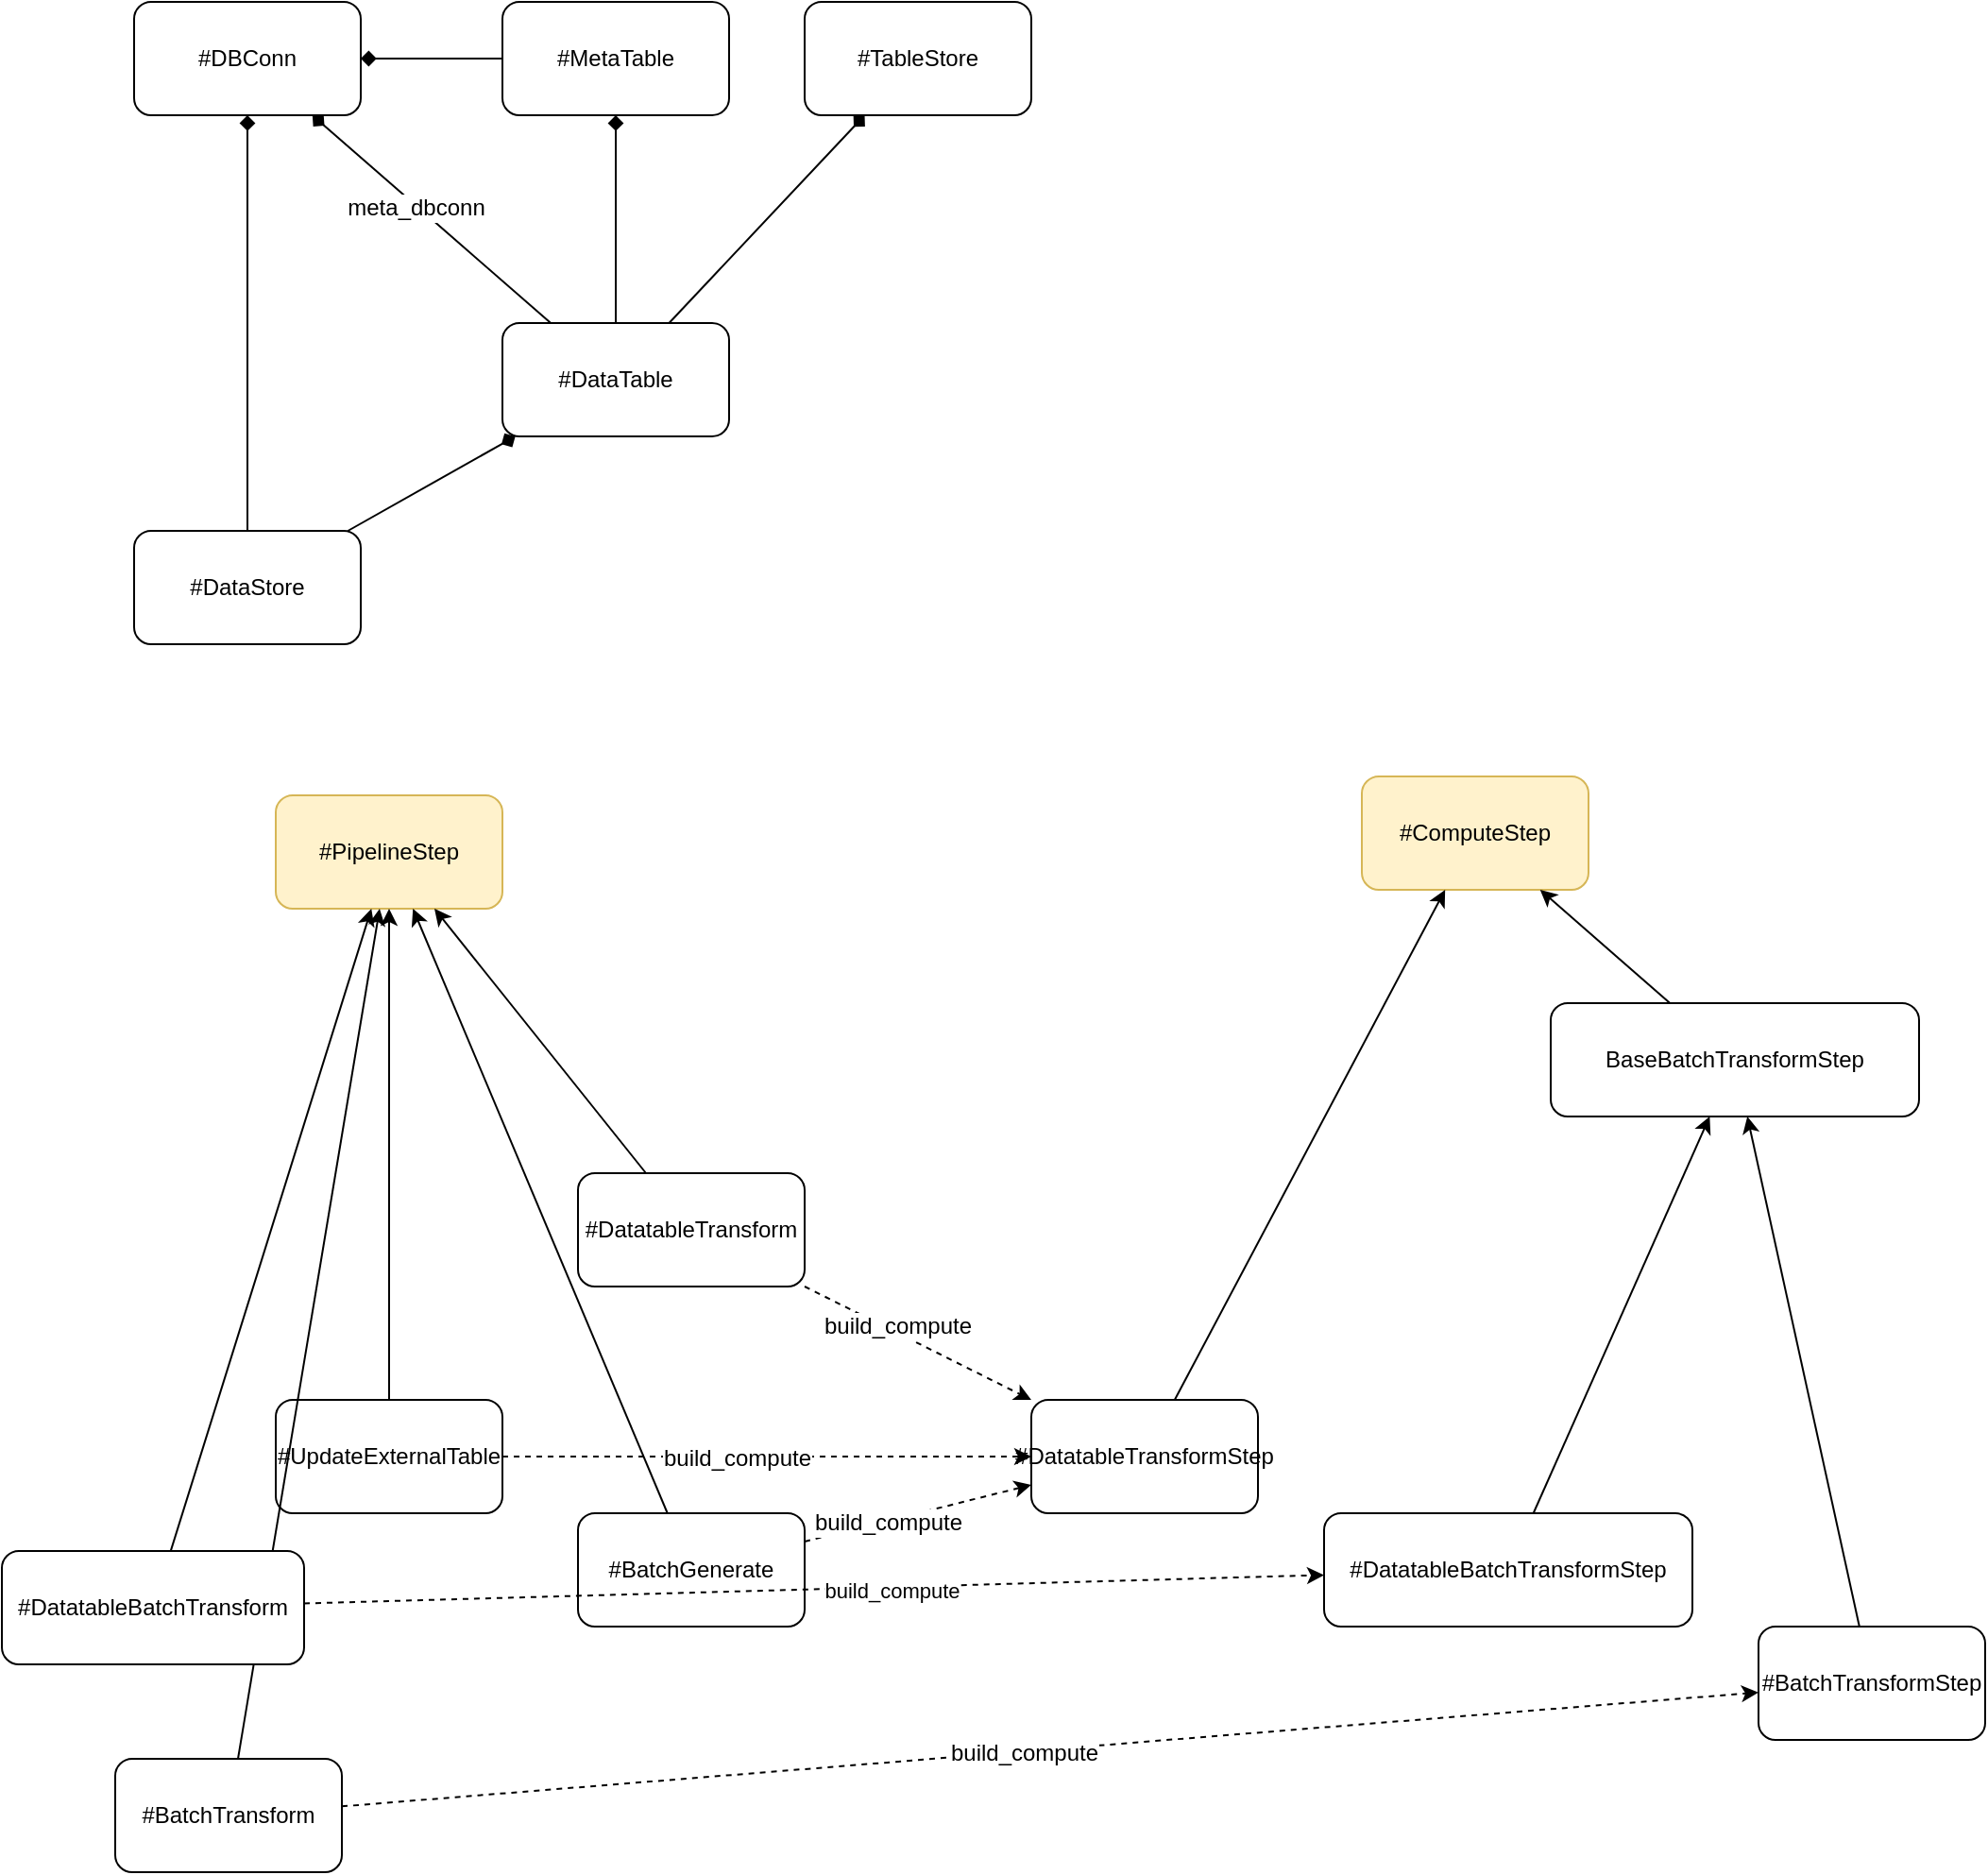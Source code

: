 <mxfile>
    <diagram id="680uwpuYkj8ZMehc0VYk" name="Page-2">
        <mxGraphModel dx="1492" dy="1906" grid="1" gridSize="10" guides="1" tooltips="1" connect="1" arrows="1" fold="1" page="1" pageScale="1" pageWidth="850" pageHeight="1100" math="0" shadow="0">
            <root>
                <mxCell id="ur8WBRzY9eALHr9f39F1-0"/>
                <mxCell id="ur8WBRzY9eALHr9f39F1-1" parent="ur8WBRzY9eALHr9f39F1-0"/>
                <mxCell id="ur8WBRzY9eALHr9f39F1-2" value="&lt;div style=&quot;font-size: 12px; line-height: 19px;&quot;&gt;&lt;div style=&quot;line-height: 19px; font-size: 12px;&quot;&gt;&lt;span style=&quot;font-size: 12px;&quot;&gt;#PipelineStep&lt;/span&gt;&lt;/div&gt;&lt;/div&gt;" style="rounded=1;whiteSpace=wrap;html=1;labelBackgroundColor=none;fillColor=#fff2cc;strokeColor=#d6b656;fontColor=default;fontFamily=Helvetica;fontSize=12;" parent="ur8WBRzY9eALHr9f39F1-1" vertex="1">
                    <mxGeometry x="165" y="260" width="120" height="60" as="geometry"/>
                </mxCell>
                <mxCell id="ur8WBRzY9eALHr9f39F1-4" style="edgeStyle=none;html=1;fontColor=default;" parent="ur8WBRzY9eALHr9f39F1-1" source="ur8WBRzY9eALHr9f39F1-3" target="ur8WBRzY9eALHr9f39F1-2" edge="1">
                    <mxGeometry relative="1" as="geometry"/>
                </mxCell>
                <mxCell id="ur8WBRzY9eALHr9f39F1-21" style="edgeStyle=none;html=1;fontColor=default;dashed=1;" parent="ur8WBRzY9eALHr9f39F1-1" source="ur8WBRzY9eALHr9f39F1-3" target="ur8WBRzY9eALHr9f39F1-8" edge="1">
                    <mxGeometry relative="1" as="geometry"/>
                </mxCell>
                <mxCell id="ur8WBRzY9eALHr9f39F1-25" value="build_compute" style="edgeLabel;html=1;align=center;verticalAlign=middle;resizable=0;points=[];fontSize=12;fontFamily=Helvetica;fontColor=default;" parent="ur8WBRzY9eALHr9f39F1-21" vertex="1" connectable="0">
                    <mxGeometry x="-0.114" y="-1" relative="1" as="geometry">
                        <mxPoint as="offset"/>
                    </mxGeometry>
                </mxCell>
                <mxCell id="ur8WBRzY9eALHr9f39F1-3" value="&lt;div style=&quot;font-size: 12px; line-height: 19px;&quot;&gt;&lt;span style=&quot;font-size: 12px;&quot;&gt;#&lt;/span&gt;&lt;span style=&quot;font-size: 12px;&quot;&gt;UpdateExternalTable&lt;/span&gt;&lt;/div&gt;" style="rounded=1;whiteSpace=wrap;html=1;labelBackgroundColor=none;fontColor=default;fontStyle=0;fontSize=12;fontFamily=Helvetica;" parent="ur8WBRzY9eALHr9f39F1-1" vertex="1">
                    <mxGeometry x="165" y="580" width="120" height="60" as="geometry"/>
                </mxCell>
                <mxCell id="ur8WBRzY9eALHr9f39F1-6" style="edgeStyle=none;html=1;fontColor=default;" parent="ur8WBRzY9eALHr9f39F1-1" source="ur8WBRzY9eALHr9f39F1-5" target="ur8WBRzY9eALHr9f39F1-2" edge="1">
                    <mxGeometry relative="1" as="geometry"/>
                </mxCell>
                <mxCell id="ur8WBRzY9eALHr9f39F1-22" style="edgeStyle=none;html=1;fontColor=default;dashed=1;" parent="ur8WBRzY9eALHr9f39F1-1" source="ur8WBRzY9eALHr9f39F1-5" target="ur8WBRzY9eALHr9f39F1-8" edge="1">
                    <mxGeometry relative="1" as="geometry"/>
                </mxCell>
                <mxCell id="ur8WBRzY9eALHr9f39F1-24" value="build_compute" style="edgeLabel;html=1;align=center;verticalAlign=middle;resizable=0;points=[];fontSize=12;fontFamily=Helvetica;fontColor=default;" parent="ur8WBRzY9eALHr9f39F1-22" vertex="1" connectable="0">
                    <mxGeometry x="-0.22" y="3" relative="1" as="geometry">
                        <mxPoint as="offset"/>
                    </mxGeometry>
                </mxCell>
                <mxCell id="ur8WBRzY9eALHr9f39F1-5" value="#DatatableTransform" style="rounded=1;whiteSpace=wrap;html=1;labelBackgroundColor=none;fontColor=default;" parent="ur8WBRzY9eALHr9f39F1-1" vertex="1">
                    <mxGeometry x="325" y="460" width="120" height="60" as="geometry"/>
                </mxCell>
                <mxCell id="ur8WBRzY9eALHr9f39F1-7" value="#ComputeStep" style="rounded=1;whiteSpace=wrap;html=1;labelBackgroundColor=none;fillColor=#fff2cc;strokeColor=#d6b656;" parent="ur8WBRzY9eALHr9f39F1-1" vertex="1">
                    <mxGeometry x="740" y="250" width="120" height="60" as="geometry"/>
                </mxCell>
                <mxCell id="ur8WBRzY9eALHr9f39F1-9" style="edgeStyle=none;html=1;fontColor=default;" parent="ur8WBRzY9eALHr9f39F1-1" source="ur8WBRzY9eALHr9f39F1-8" target="ur8WBRzY9eALHr9f39F1-7" edge="1">
                    <mxGeometry relative="1" as="geometry"/>
                </mxCell>
                <mxCell id="ur8WBRzY9eALHr9f39F1-8" value="#DatatableTransformStep" style="rounded=1;whiteSpace=wrap;html=1;labelBackgroundColor=none;fontColor=default;" parent="ur8WBRzY9eALHr9f39F1-1" vertex="1">
                    <mxGeometry x="565" y="580" width="120" height="60" as="geometry"/>
                </mxCell>
                <mxCell id="ur8WBRzY9eALHr9f39F1-11" style="edgeStyle=none;html=1;fontColor=default;" parent="ur8WBRzY9eALHr9f39F1-1" source="ur8WBRzY9eALHr9f39F1-10" target="ur8WBRzY9eALHr9f39F1-2" edge="1">
                    <mxGeometry relative="1" as="geometry"/>
                </mxCell>
                <mxCell id="ur8WBRzY9eALHr9f39F1-14" style="edgeStyle=none;html=1;fontColor=default;dashed=1;" parent="ur8WBRzY9eALHr9f39F1-1" source="ur8WBRzY9eALHr9f39F1-10" target="ur8WBRzY9eALHr9f39F1-12" edge="1">
                    <mxGeometry relative="1" as="geometry"/>
                </mxCell>
                <mxCell id="ur8WBRzY9eALHr9f39F1-27" value="build_compute" style="edgeLabel;html=1;align=center;verticalAlign=middle;resizable=0;points=[];fontSize=12;fontFamily=Helvetica;fontColor=default;" parent="ur8WBRzY9eALHr9f39F1-14" vertex="1" connectable="0">
                    <mxGeometry x="-0.038" y="-1" relative="1" as="geometry">
                        <mxPoint as="offset"/>
                    </mxGeometry>
                </mxCell>
                <mxCell id="ur8WBRzY9eALHr9f39F1-10" value="#BatchTransform" style="rounded=1;whiteSpace=wrap;html=1;labelBackgroundColor=none;fontColor=default;" parent="ur8WBRzY9eALHr9f39F1-1" vertex="1">
                    <mxGeometry x="80" y="770" width="120" height="60" as="geometry"/>
                </mxCell>
                <mxCell id="ur8WBRzY9eALHr9f39F1-13" style="edgeStyle=none;html=1;fontColor=default;" parent="ur8WBRzY9eALHr9f39F1-1" source="2" target="ur8WBRzY9eALHr9f39F1-7" edge="1">
                    <mxGeometry relative="1" as="geometry"/>
                </mxCell>
                <mxCell id="1" style="edgeStyle=none;html=1;" edge="1" parent="ur8WBRzY9eALHr9f39F1-1" source="ur8WBRzY9eALHr9f39F1-12" target="2">
                    <mxGeometry relative="1" as="geometry"/>
                </mxCell>
                <mxCell id="ur8WBRzY9eALHr9f39F1-12" value="#BatchTransformStep" style="rounded=1;whiteSpace=wrap;html=1;labelBackgroundColor=none;fontColor=default;" parent="ur8WBRzY9eALHr9f39F1-1" vertex="1">
                    <mxGeometry x="950" y="700" width="120" height="60" as="geometry"/>
                </mxCell>
                <mxCell id="ur8WBRzY9eALHr9f39F1-17" style="edgeStyle=none;html=1;fontColor=default;" parent="ur8WBRzY9eALHr9f39F1-1" source="ur8WBRzY9eALHr9f39F1-16" target="ur8WBRzY9eALHr9f39F1-2" edge="1">
                    <mxGeometry relative="1" as="geometry"/>
                </mxCell>
                <mxCell id="ur8WBRzY9eALHr9f39F1-20" style="edgeStyle=none;html=1;fontColor=default;dashed=1;" parent="ur8WBRzY9eALHr9f39F1-1" source="ur8WBRzY9eALHr9f39F1-16" target="ur8WBRzY9eALHr9f39F1-8" edge="1">
                    <mxGeometry relative="1" as="geometry"/>
                </mxCell>
                <mxCell id="ur8WBRzY9eALHr9f39F1-26" value="build_compute" style="edgeLabel;html=1;align=center;verticalAlign=middle;resizable=0;points=[];fontSize=12;fontFamily=Helvetica;fontColor=default;" parent="ur8WBRzY9eALHr9f39F1-20" vertex="1" connectable="0">
                    <mxGeometry x="-0.271" y="-1" relative="1" as="geometry">
                        <mxPoint as="offset"/>
                    </mxGeometry>
                </mxCell>
                <mxCell id="ur8WBRzY9eALHr9f39F1-16" value="#BatchGenerate" style="rounded=1;whiteSpace=wrap;html=1;labelBackgroundColor=none;fontColor=default;" parent="ur8WBRzY9eALHr9f39F1-1" vertex="1">
                    <mxGeometry x="325" y="640" width="120" height="60" as="geometry"/>
                </mxCell>
                <mxCell id="ur8WBRzY9eALHr9f39F1-29" style="edgeStyle=none;html=1;fontFamily=Helvetica;fontSize=12;fontColor=default;endArrow=diamond;endFill=1;strokeWidth=1;" parent="ur8WBRzY9eALHr9f39F1-1" source="ur8WBRzY9eALHr9f39F1-23" target="ur8WBRzY9eALHr9f39F1-28" edge="1">
                    <mxGeometry relative="1" as="geometry"/>
                </mxCell>
                <mxCell id="ur8WBRzY9eALHr9f39F1-30" value="meta_dbconn" style="edgeLabel;html=1;align=center;verticalAlign=middle;resizable=0;points=[];fontSize=12;fontFamily=Helvetica;fontColor=default;" parent="ur8WBRzY9eALHr9f39F1-29" vertex="1" connectable="0">
                    <mxGeometry x="0.121" y="1" relative="1" as="geometry">
                        <mxPoint as="offset"/>
                    </mxGeometry>
                </mxCell>
                <mxCell id="ur8WBRzY9eALHr9f39F1-32" style="edgeStyle=none;html=1;fontFamily=Helvetica;fontSize=12;fontColor=default;endArrow=diamond;endFill=1;strokeWidth=1;" parent="ur8WBRzY9eALHr9f39F1-1" source="ur8WBRzY9eALHr9f39F1-23" target="ur8WBRzY9eALHr9f39F1-31" edge="1">
                    <mxGeometry relative="1" as="geometry"/>
                </mxCell>
                <mxCell id="ur8WBRzY9eALHr9f39F1-34" style="edgeStyle=none;html=1;fontFamily=Helvetica;fontSize=12;fontColor=default;endArrow=diamond;endFill=1;strokeWidth=1;" parent="ur8WBRzY9eALHr9f39F1-1" source="ur8WBRzY9eALHr9f39F1-23" target="ur8WBRzY9eALHr9f39F1-33" edge="1">
                    <mxGeometry relative="1" as="geometry"/>
                </mxCell>
                <mxCell id="ur8WBRzY9eALHr9f39F1-23" value="#DataTable" style="rounded=1;whiteSpace=wrap;html=1;labelBackgroundColor=none;fontFamily=Helvetica;fontSize=12;fontColor=default;" parent="ur8WBRzY9eALHr9f39F1-1" vertex="1">
                    <mxGeometry x="285" y="10" width="120" height="60" as="geometry"/>
                </mxCell>
                <mxCell id="ur8WBRzY9eALHr9f39F1-28" value="#DBConn" style="rounded=1;whiteSpace=wrap;html=1;labelBackgroundColor=none;fontFamily=Helvetica;fontSize=12;fontColor=default;" parent="ur8WBRzY9eALHr9f39F1-1" vertex="1">
                    <mxGeometry x="90" y="-160" width="120" height="60" as="geometry"/>
                </mxCell>
                <mxCell id="ur8WBRzY9eALHr9f39F1-35" style="edgeStyle=none;html=1;fontFamily=Helvetica;fontSize=12;fontColor=default;endArrow=diamond;endFill=1;strokeWidth=1;" parent="ur8WBRzY9eALHr9f39F1-1" source="ur8WBRzY9eALHr9f39F1-31" target="ur8WBRzY9eALHr9f39F1-28" edge="1">
                    <mxGeometry relative="1" as="geometry"/>
                </mxCell>
                <mxCell id="ur8WBRzY9eALHr9f39F1-31" value="#MetaTable" style="rounded=1;whiteSpace=wrap;html=1;labelBackgroundColor=none;fontFamily=Helvetica;fontSize=12;fontColor=default;" parent="ur8WBRzY9eALHr9f39F1-1" vertex="1">
                    <mxGeometry x="285" y="-160" width="120" height="60" as="geometry"/>
                </mxCell>
                <mxCell id="ur8WBRzY9eALHr9f39F1-33" value="#TableStore" style="rounded=1;whiteSpace=wrap;html=1;labelBackgroundColor=none;fontFamily=Helvetica;fontSize=12;fontColor=default;" parent="ur8WBRzY9eALHr9f39F1-1" vertex="1">
                    <mxGeometry x="445" y="-160" width="120" height="60" as="geometry"/>
                </mxCell>
                <mxCell id="ur8WBRzY9eALHr9f39F1-37" style="edgeStyle=none;html=1;fontFamily=Helvetica;fontSize=12;fontColor=default;endArrow=diamond;endFill=1;strokeWidth=1;" parent="ur8WBRzY9eALHr9f39F1-1" source="ur8WBRzY9eALHr9f39F1-36" target="ur8WBRzY9eALHr9f39F1-28" edge="1">
                    <mxGeometry relative="1" as="geometry"/>
                </mxCell>
                <mxCell id="ur8WBRzY9eALHr9f39F1-38" style="edgeStyle=none;html=1;fontFamily=Helvetica;fontSize=12;fontColor=default;endArrow=diamond;endFill=1;strokeWidth=1;" parent="ur8WBRzY9eALHr9f39F1-1" source="ur8WBRzY9eALHr9f39F1-36" target="ur8WBRzY9eALHr9f39F1-23" edge="1">
                    <mxGeometry relative="1" as="geometry"/>
                </mxCell>
                <mxCell id="ur8WBRzY9eALHr9f39F1-36" value="#DataStore" style="rounded=1;whiteSpace=wrap;html=1;labelBackgroundColor=none;fontFamily=Helvetica;fontSize=12;fontColor=default;" parent="ur8WBRzY9eALHr9f39F1-1" vertex="1">
                    <mxGeometry x="90" y="120" width="120" height="60" as="geometry"/>
                </mxCell>
                <mxCell id="3" style="edgeStyle=none;html=1;" edge="1" parent="ur8WBRzY9eALHr9f39F1-1" source="0" target="2">
                    <mxGeometry relative="1" as="geometry"/>
                </mxCell>
                <mxCell id="0" value="#DatatableBatchTransformStep" style="rounded=1;whiteSpace=wrap;html=1;labelBackgroundColor=none;fontColor=default;" vertex="1" parent="ur8WBRzY9eALHr9f39F1-1">
                    <mxGeometry x="720" y="640" width="195" height="60" as="geometry"/>
                </mxCell>
                <mxCell id="2" value="BaseBatchTransformStep" style="rounded=1;whiteSpace=wrap;html=1;labelBackgroundColor=none;fontColor=default;" vertex="1" parent="ur8WBRzY9eALHr9f39F1-1">
                    <mxGeometry x="840" y="370" width="195" height="60" as="geometry"/>
                </mxCell>
                <mxCell id="5" style="edgeStyle=none;html=1;dashed=1;" edge="1" parent="ur8WBRzY9eALHr9f39F1-1" source="4" target="0">
                    <mxGeometry relative="1" as="geometry"/>
                </mxCell>
                <mxCell id="6" value="build_compute" style="edgeLabel;html=1;align=center;verticalAlign=middle;resizable=0;points=[];" vertex="1" connectable="0" parent="5">
                    <mxGeometry x="0.152" y="-2" relative="1" as="geometry">
                        <mxPoint as="offset"/>
                    </mxGeometry>
                </mxCell>
                <mxCell id="7" style="edgeStyle=none;html=1;" edge="1" parent="ur8WBRzY9eALHr9f39F1-1" source="4" target="ur8WBRzY9eALHr9f39F1-2">
                    <mxGeometry relative="1" as="geometry"/>
                </mxCell>
                <mxCell id="4" value="#DatatableBatchTransform" style="rounded=1;whiteSpace=wrap;html=1;labelBackgroundColor=none;fontColor=default;" vertex="1" parent="ur8WBRzY9eALHr9f39F1-1">
                    <mxGeometry x="20" y="660" width="160" height="60" as="geometry"/>
                </mxCell>
            </root>
        </mxGraphModel>
    </diagram>
    <diagram id="4cpcBgCK0zw-l1H84aH2" name="Page-1">
        <mxGraphModel dx="1227" dy="804" grid="1" gridSize="10" guides="1" tooltips="1" connect="1" arrows="1" fold="1" page="1" pageScale="1" pageWidth="827" pageHeight="1169" math="0" shadow="0">
            <root>
                <mxCell id="0"/>
                <mxCell id="9" value="Groups" style="locked=1;" parent="0"/>
                <mxCell id="10" value="Meta DB" style="whiteSpace=wrap;html=1;align=center;verticalAlign=top;fillColor=none;dashed=1;rounded=1;" parent="9" vertex="1">
                    <mxGeometry x="80" y="240" width="520" height="170" as="geometry"/>
                </mxCell>
                <mxCell id="19" value="Data DB" style="whiteSpace=wrap;html=1;align=center;verticalAlign=top;fillColor=none;dashed=1;rounded=1;" parent="9" vertex="1">
                    <mxGeometry x="160" y="40" width="520" height="170" as="geometry"/>
                </mxCell>
                <mxCell id="1" value="Entities" parent="0"/>
                <mxCell id="2" value="MetaStore" style="whiteSpace=wrap;html=1;rounded=1;" parent="1" vertex="1">
                    <mxGeometry x="20" y="470" width="120" height="60" as="geometry"/>
                </mxCell>
                <mxCell id="23" style="edgeStyle=orthogonalEdgeStyle;orthogonalLoop=1;jettySize=auto;html=1;entryX=0.5;entryY=1;entryDx=0;entryDy=0;exitX=0.75;exitY=0;exitDx=0;exitDy=0;curved=1;" parent="1" source="3" target="21" edge="1">
                    <mxGeometry relative="1" as="geometry"/>
                </mxCell>
                <mxCell id="28" style="edgeStyle=orthogonalEdgeStyle;curved=1;rounded=0;orthogonalLoop=1;jettySize=auto;html=1;entryX=0.25;entryY=1;entryDx=0;entryDy=0;exitX=0.25;exitY=0;exitDx=0;exitDy=0;" parent="1" source="3" target="2" edge="1">
                    <mxGeometry relative="1" as="geometry"/>
                </mxCell>
                <mxCell id="3" value="DataTable&lt;br&gt;(table1)" style="whiteSpace=wrap;html=1;rounded=1;" parent="1" vertex="1">
                    <mxGeometry x="160" y="640" width="120" height="60" as="geometry"/>
                </mxCell>
                <mxCell id="4" value="DataCatalog" style="whiteSpace=wrap;html=1;rounded=1;" parent="1" vertex="1">
                    <mxGeometry x="110" y="860" width="120" height="60" as="geometry"/>
                </mxCell>
                <mxCell id="5" value="Pipeline" style="whiteSpace=wrap;html=1;rounded=1;" parent="1" vertex="1">
                    <mxGeometry x="960" y="350" width="120" height="60" as="geometry"/>
                </mxCell>
                <mxCell id="24" style="edgeStyle=orthogonalEdgeStyle;orthogonalLoop=1;jettySize=auto;html=1;exitX=0.75;exitY=0;exitDx=0;exitDy=0;entryX=0.5;entryY=1;entryDx=0;entryDy=0;curved=1;" parent="1" source="6" target="22" edge="1">
                    <mxGeometry relative="1" as="geometry"/>
                </mxCell>
                <mxCell id="29" style="edgeStyle=orthogonalEdgeStyle;curved=1;rounded=0;orthogonalLoop=1;jettySize=auto;html=1;entryX=0.75;entryY=1;entryDx=0;entryDy=0;exitX=0.25;exitY=0;exitDx=0;exitDy=0;" parent="1" source="6" target="2" edge="1">
                    <mxGeometry relative="1" as="geometry"/>
                </mxCell>
                <mxCell id="6" value="DataTable&lt;br&gt;(table2)" style="whiteSpace=wrap;html=1;rounded=1;" parent="1" vertex="1">
                    <mxGeometry x="390" y="640" width="120" height="60" as="geometry"/>
                </mxCell>
                <mxCell id="7" value="table1_meta" style="shape=cylinder3;whiteSpace=wrap;html=1;boundedLbl=1;backgroundOutline=1;size=15;rounded=1;" parent="1" vertex="1">
                    <mxGeometry x="160" y="280" width="100" height="80" as="geometry"/>
                </mxCell>
                <mxCell id="11" value="table1_data" style="shape=cylinder3;whiteSpace=wrap;html=1;boundedLbl=1;backgroundOutline=1;size=15;rounded=1;" parent="1" vertex="1">
                    <mxGeometry x="240" y="80" width="100" height="80" as="geometry"/>
                </mxCell>
                <mxCell id="12" value="table2_meta" style="shape=cylinder3;whiteSpace=wrap;html=1;boundedLbl=1;backgroundOutline=1;size=15;rounded=1;" parent="1" vertex="1">
                    <mxGeometry x="400" y="280" width="100" height="80" as="geometry"/>
                </mxCell>
                <mxCell id="16" value="meta" style="edgeStyle=orthogonalEdgeStyle;orthogonalLoop=1;jettySize=auto;html=1;exitX=0.75;exitY=0;exitDx=0;exitDy=0;entryX=0.5;entryY=1;entryDx=0;entryDy=0;entryPerimeter=0;curved=1;" parent="1" source="2" target="12" edge="1">
                    <mxGeometry relative="1" as="geometry">
                        <mxPoint x="620" y="510" as="sourcePoint"/>
                        <mxPoint x="620" y="350" as="targetPoint"/>
                    </mxGeometry>
                </mxCell>
                <mxCell id="17" style="edgeStyle=orthogonalEdgeStyle;orthogonalLoop=1;jettySize=auto;html=1;entryX=0.5;entryY=1;entryDx=0;entryDy=0;entryPerimeter=0;curved=1;exitX=0.25;exitY=0;exitDx=0;exitDy=0;" parent="1" source="2" target="7" edge="1">
                    <mxGeometry relative="1" as="geometry">
                        <mxPoint x="70" y="500" as="sourcePoint"/>
                        <mxPoint x="70" y="340" as="targetPoint"/>
                    </mxGeometry>
                </mxCell>
                <mxCell id="18" value="meta" style="edgeLabel;html=1;align=center;verticalAlign=middle;resizable=0;points=[];rounded=1;" parent="17" vertex="1" connectable="0">
                    <mxGeometry x="-0.013" y="1" relative="1" as="geometry">
                        <mxPoint as="offset"/>
                    </mxGeometry>
                </mxCell>
                <mxCell id="20" value="table2_data" style="shape=cylinder3;whiteSpace=wrap;html=1;boundedLbl=1;backgroundOutline=1;size=15;rounded=1;" parent="1" vertex="1">
                    <mxGeometry x="480" y="80" width="100" height="80" as="geometry"/>
                </mxCell>
                <mxCell id="25" style="edgeStyle=orthogonalEdgeStyle;orthogonalLoop=1;jettySize=auto;html=1;exitX=0.5;exitY=0;exitDx=0;exitDy=0;curved=1;" parent="1" source="21" target="11" edge="1">
                    <mxGeometry relative="1" as="geometry"/>
                </mxCell>
                <mxCell id="21" value="DataTable_SQLStore&lt;br&gt;(table1)" style="whiteSpace=wrap;html=1;rounded=1;" parent="1" vertex="1">
                    <mxGeometry x="230" y="480" width="120" height="60" as="geometry"/>
                </mxCell>
                <mxCell id="26" style="edgeStyle=orthogonalEdgeStyle;orthogonalLoop=1;jettySize=auto;html=1;exitX=0.5;exitY=0;exitDx=0;exitDy=0;curved=1;" parent="1" source="22" target="20" edge="1">
                    <mxGeometry relative="1" as="geometry"/>
                </mxCell>
                <mxCell id="22" value="DataTable_SQLStore&lt;br&gt;(table2)" style="whiteSpace=wrap;html=1;rounded=1;" parent="1" vertex="1">
                    <mxGeometry x="470" y="480" width="120" height="60" as="geometry"/>
                </mxCell>
            </root>
        </mxGraphModel>
    </diagram>
</mxfile>